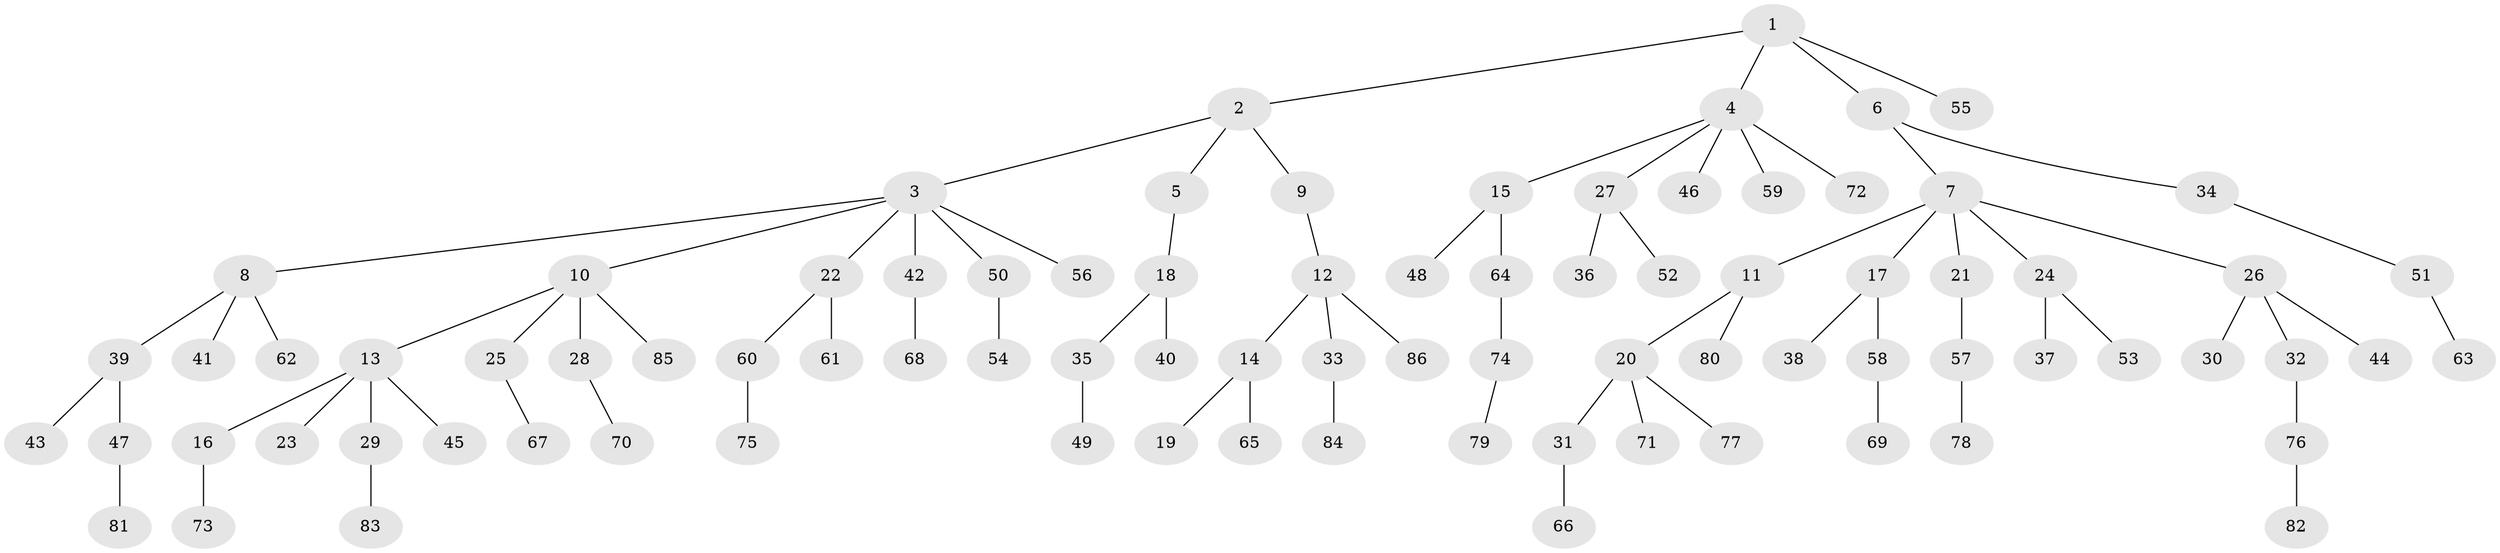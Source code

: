 // coarse degree distribution, {3: 0.125, 4: 0.05357142857142857, 7: 0.03571428571428571, 5: 0.017857142857142856, 2: 0.14285714285714285, 8: 0.017857142857142856, 1: 0.6071428571428571}
// Generated by graph-tools (version 1.1) at 2025/42/03/06/25 10:42:05]
// undirected, 86 vertices, 85 edges
graph export_dot {
graph [start="1"]
  node [color=gray90,style=filled];
  1;
  2;
  3;
  4;
  5;
  6;
  7;
  8;
  9;
  10;
  11;
  12;
  13;
  14;
  15;
  16;
  17;
  18;
  19;
  20;
  21;
  22;
  23;
  24;
  25;
  26;
  27;
  28;
  29;
  30;
  31;
  32;
  33;
  34;
  35;
  36;
  37;
  38;
  39;
  40;
  41;
  42;
  43;
  44;
  45;
  46;
  47;
  48;
  49;
  50;
  51;
  52;
  53;
  54;
  55;
  56;
  57;
  58;
  59;
  60;
  61;
  62;
  63;
  64;
  65;
  66;
  67;
  68;
  69;
  70;
  71;
  72;
  73;
  74;
  75;
  76;
  77;
  78;
  79;
  80;
  81;
  82;
  83;
  84;
  85;
  86;
  1 -- 2;
  1 -- 4;
  1 -- 6;
  1 -- 55;
  2 -- 3;
  2 -- 5;
  2 -- 9;
  3 -- 8;
  3 -- 10;
  3 -- 22;
  3 -- 42;
  3 -- 50;
  3 -- 56;
  4 -- 15;
  4 -- 27;
  4 -- 46;
  4 -- 59;
  4 -- 72;
  5 -- 18;
  6 -- 7;
  6 -- 34;
  7 -- 11;
  7 -- 17;
  7 -- 21;
  7 -- 24;
  7 -- 26;
  8 -- 39;
  8 -- 41;
  8 -- 62;
  9 -- 12;
  10 -- 13;
  10 -- 25;
  10 -- 28;
  10 -- 85;
  11 -- 20;
  11 -- 80;
  12 -- 14;
  12 -- 33;
  12 -- 86;
  13 -- 16;
  13 -- 23;
  13 -- 29;
  13 -- 45;
  14 -- 19;
  14 -- 65;
  15 -- 48;
  15 -- 64;
  16 -- 73;
  17 -- 38;
  17 -- 58;
  18 -- 35;
  18 -- 40;
  20 -- 31;
  20 -- 71;
  20 -- 77;
  21 -- 57;
  22 -- 60;
  22 -- 61;
  24 -- 37;
  24 -- 53;
  25 -- 67;
  26 -- 30;
  26 -- 32;
  26 -- 44;
  27 -- 36;
  27 -- 52;
  28 -- 70;
  29 -- 83;
  31 -- 66;
  32 -- 76;
  33 -- 84;
  34 -- 51;
  35 -- 49;
  39 -- 43;
  39 -- 47;
  42 -- 68;
  47 -- 81;
  50 -- 54;
  51 -- 63;
  57 -- 78;
  58 -- 69;
  60 -- 75;
  64 -- 74;
  74 -- 79;
  76 -- 82;
}
